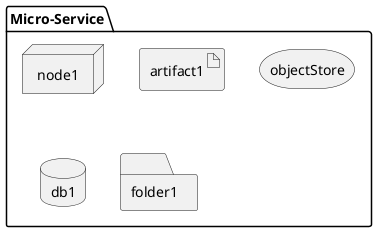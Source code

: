 @startuml

package  "Micro-Service" {
  node node1
  artifact artifact1
  storage objectStore
  database db1
  folder folder1
}

@enduml
